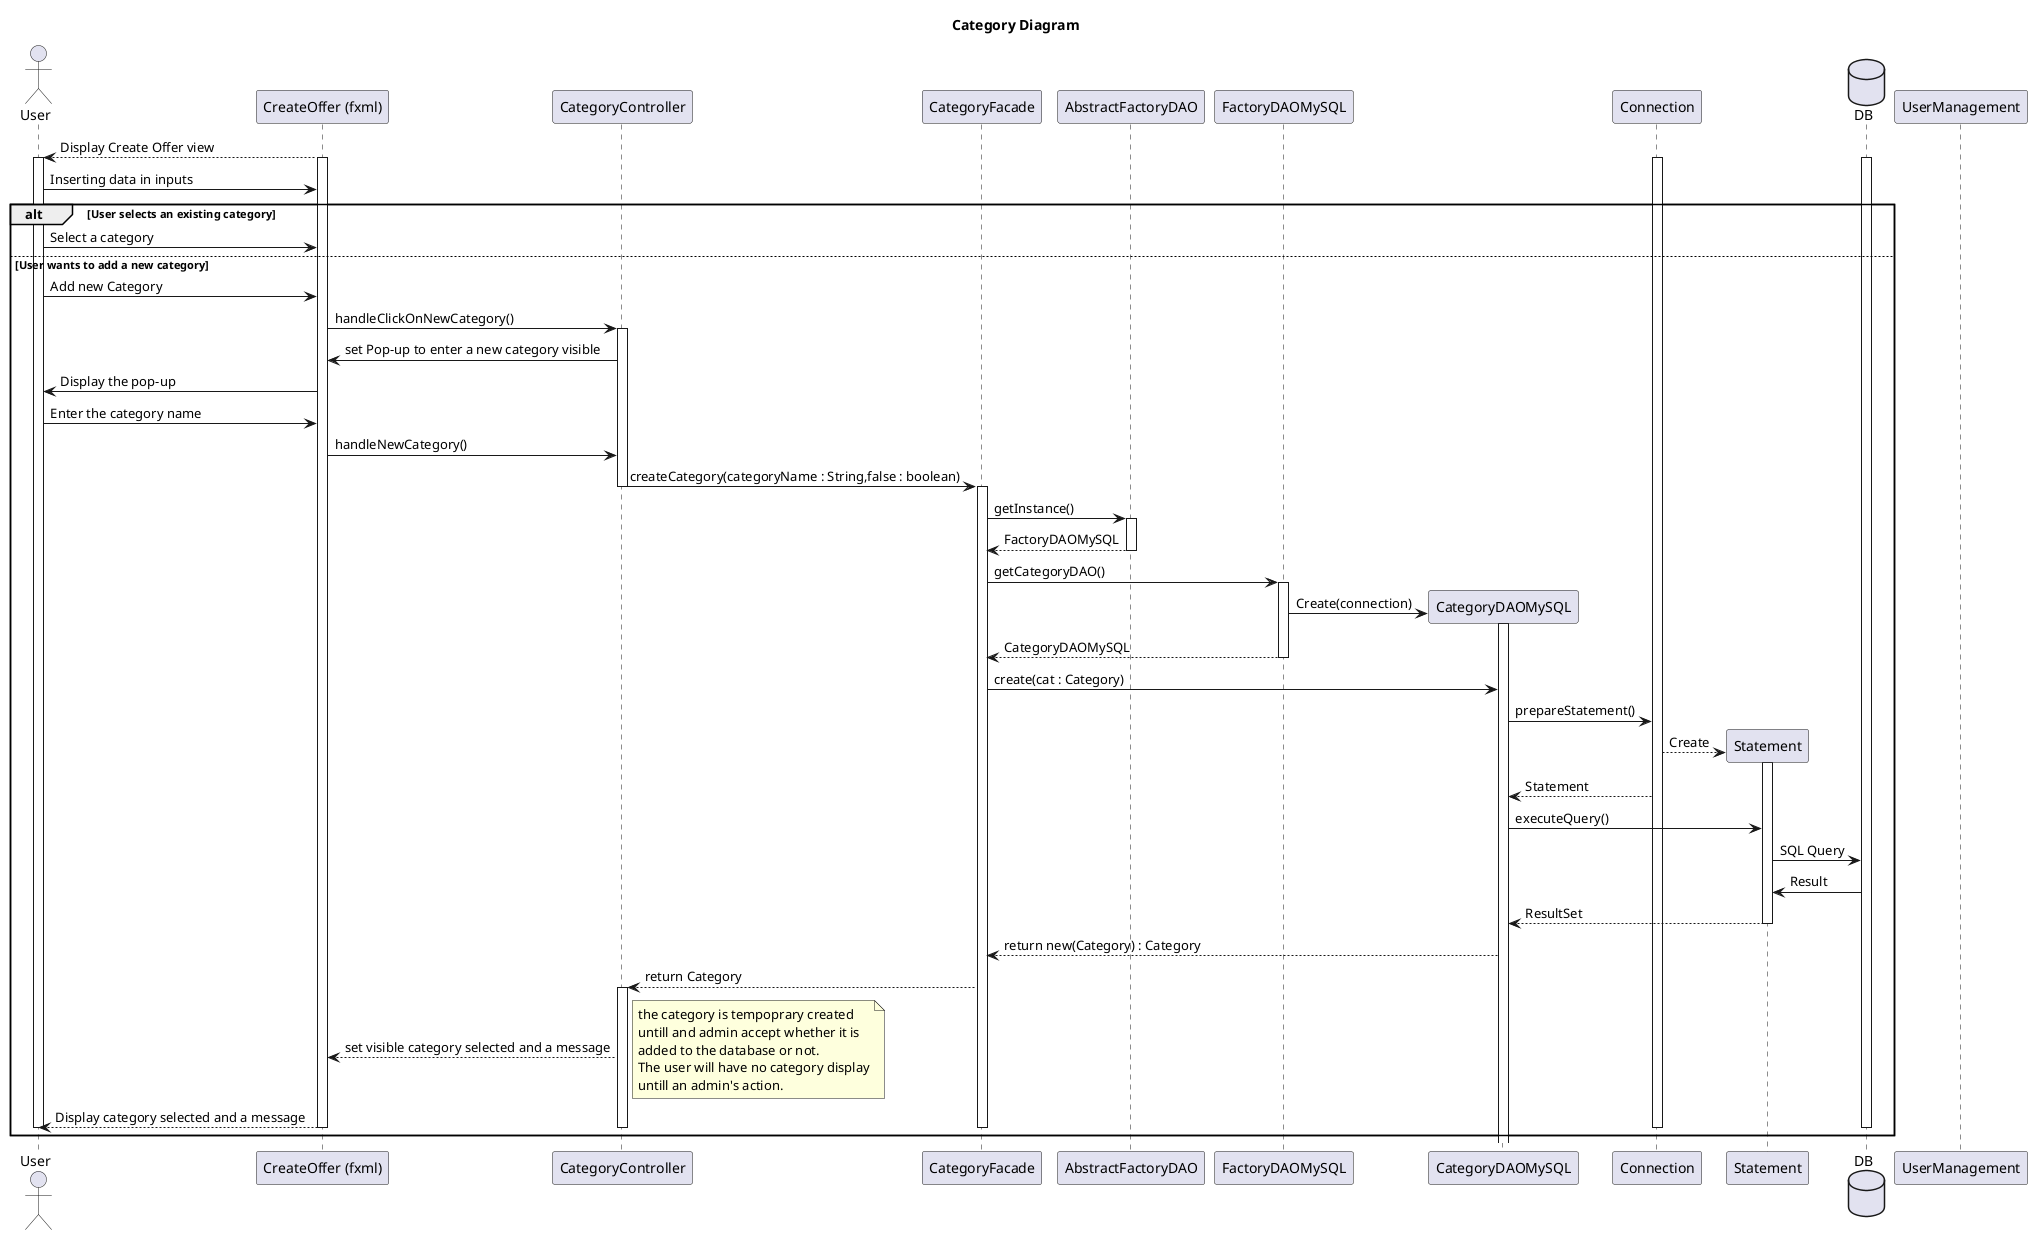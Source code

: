 @startuml
title Category Diagram

actor User
participant "CreateOffer (fxml)"
participant CategoryController
participant CategoryFacade
participant AbstractFactoryDAO
participant FactoryDAOMySQL
participant CategoryDAOMySQL
participant Connection
participant Statement
database DB


"CreateOffer (fxml)"-->User: Display Create Offer view

activate "CreateOffer (fxml)"
activate User
activate DB
activate Connection

User->"CreateOffer (fxml)": Inserting data in inputs

alt User selects an existing category
    User->"CreateOffer (fxml)": Select a category
else User wants to add a new category
    User ->  "CreateOffer (fxml)":Add new Category
    "CreateOffer (fxml)" -> CategoryController:handleClickOnNewCategory()
    activate CategoryController

    CategoryController -> "CreateOffer (fxml)":set Pop-up to enter a new category visible
    "CreateOffer (fxml)" ->User  :Display the pop-up
    User ->  "CreateOffer (fxml)":Enter the category name
    "CreateOffer (fxml)"->CategoryController: handleNewCategory()
    CategoryController -> CategoryFacade : createCategory(categoryName : String,false : boolean)

    deactivate CategoryController
    activate CategoryFacade

    CategoryFacade->AbstractFactoryDAO:getInstance()

    activate AbstractFactoryDAO
    AbstractFactoryDAO--> CategoryFacade : FactoryDAOMySQL
    deactivate AbstractFactoryDAO

    CategoryFacade -> FactoryDAOMySQL:getCategoryDAO()

    activate FactoryDAOMySQL

    FactoryDAOMySQL->CategoryDAOMySQL **:Create(connection)

    activate CategoryDAOMySQL
    FactoryDAOMySQL-->CategoryFacade:CategoryDAOMySQL

    deactivate FactoryDAOMySQL

    CategoryFacade->CategoryDAOMySQL: create(cat : Category)

    CategoryDAOMySQL->Connection: prepareStatement()

    Connection-->Statement **: Create

    activate Statement

    Connection-->CategoryDAOMySQL: Statement


    CategoryDAOMySQL->Statement:executeQuery()

    Statement->DB: SQL Query

    DB->Statement:Result

    Statement-->CategoryDAOMySQL: ResultSet

    deactivate Statement

    CategoryDAOMySQL-->CategoryFacade: return new(Category) : Category

    CategoryFacade-->CategoryController : return Category
    activate CategoryController
    CategoryController-->"CreateOffer (fxml)":set visible category selected and a message
    note right
        the category is tempoprary created
        untill and admin accept whether it is
        added to the database or not.
        The user will have no category display
        untill an admin's action.
    end note
    "CreateOffer (fxml)"-->User:Display category selected and a message

    deactivate CategoryFacade
    deactivate "CreateOffer (fxml)"
    deactivate CategoryController
    deactivate Connection
    deactivate DB
    deactivate UserManagement
    deactivate User
end



















@enduml
